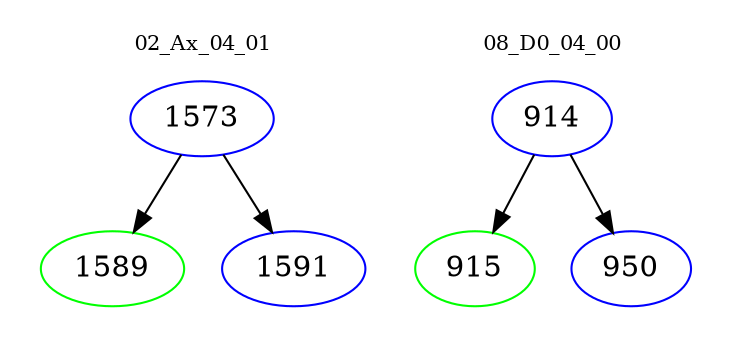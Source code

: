 digraph{
subgraph cluster_0 {
color = white
label = "02_Ax_04_01";
fontsize=10;
T0_1573 [label="1573", color="blue"]
T0_1573 -> T0_1589 [color="black"]
T0_1589 [label="1589", color="green"]
T0_1573 -> T0_1591 [color="black"]
T0_1591 [label="1591", color="blue"]
}
subgraph cluster_1 {
color = white
label = "08_D0_04_00";
fontsize=10;
T1_914 [label="914", color="blue"]
T1_914 -> T1_915 [color="black"]
T1_915 [label="915", color="green"]
T1_914 -> T1_950 [color="black"]
T1_950 [label="950", color="blue"]
}
}
